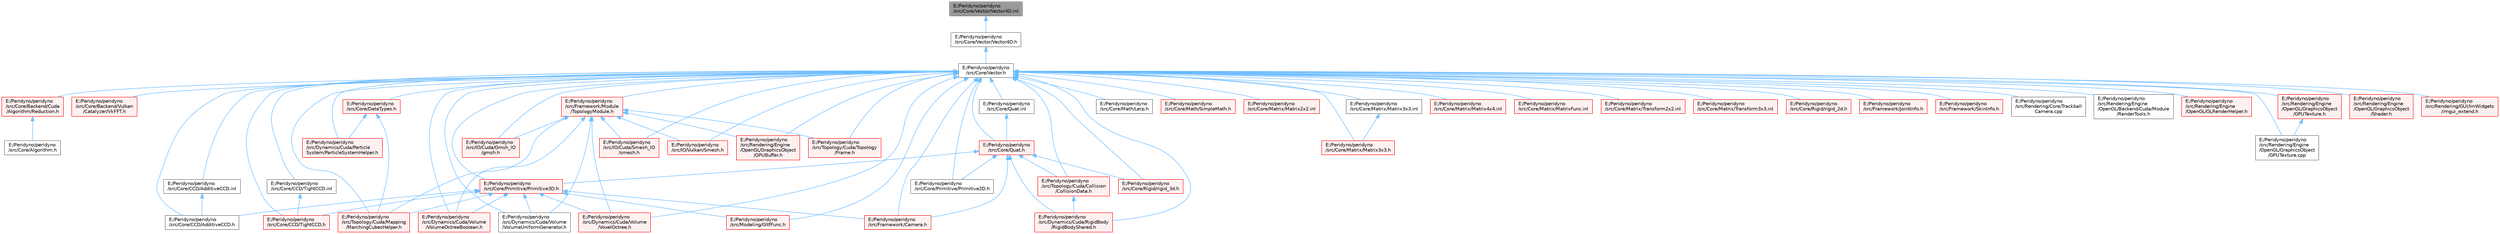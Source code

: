 digraph "E:/Peridyno/peridyno/src/Core/Vector/Vector4D.inl"
{
 // LATEX_PDF_SIZE
  bgcolor="transparent";
  edge [fontname=Helvetica,fontsize=10,labelfontname=Helvetica,labelfontsize=10];
  node [fontname=Helvetica,fontsize=10,shape=box,height=0.2,width=0.4];
  Node1 [id="Node000001",label="E:/Peridyno/peridyno\l/src/Core/Vector/Vector4D.inl",height=0.2,width=0.4,color="gray40", fillcolor="grey60", style="filled", fontcolor="black",tooltip=" "];
  Node1 -> Node2 [id="edge1_Node000001_Node000002",dir="back",color="steelblue1",style="solid",tooltip=" "];
  Node2 [id="Node000002",label="E:/Peridyno/peridyno\l/src/Core/Vector/Vector4D.h",height=0.2,width=0.4,color="grey40", fillcolor="white", style="filled",URL="$_vector4_d_8h.html",tooltip=" "];
  Node2 -> Node3 [id="edge2_Node000002_Node000003",dir="back",color="steelblue1",style="solid",tooltip=" "];
  Node3 [id="Node000003",label="E:/Peridyno/peridyno\l/src/Core/Vector.h",height=0.2,width=0.4,color="grey40", fillcolor="white", style="filled",URL="$_vector_8h.html",tooltip=" "];
  Node3 -> Node4 [id="edge3_Node000003_Node000004",dir="back",color="steelblue1",style="solid",tooltip=" "];
  Node4 [id="Node000004",label="E:/Peridyno/peridyno\l/src/Core/Backend/Cuda\l/Algorithm/Reduction.h",height=0.2,width=0.4,color="red", fillcolor="#FFF0F0", style="filled",URL="$_reduction_8h.html",tooltip=" "];
  Node4 -> Node5 [id="edge4_Node000004_Node000005",dir="back",color="steelblue1",style="solid",tooltip=" "];
  Node5 [id="Node000005",label="E:/Peridyno/peridyno\l/src/Core/Algorithm.h",height=0.2,width=0.4,color="grey40", fillcolor="white", style="filled",URL="$_algorithm_8h.html",tooltip=" "];
  Node3 -> Node45 [id="edge5_Node000003_Node000045",dir="back",color="steelblue1",style="solid",tooltip=" "];
  Node45 [id="Node000045",label="E:/Peridyno/peridyno\l/src/Core/Backend/Vulkan\l/Catalyzer/VkFFT.h",height=0.2,width=0.4,color="red", fillcolor="#FFF0F0", style="filled",URL="$_vk_f_f_t_8h.html",tooltip=" "];
  Node3 -> Node47 [id="edge6_Node000003_Node000047",dir="back",color="steelblue1",style="solid",tooltip=" "];
  Node47 [id="Node000047",label="E:/Peridyno/peridyno\l/src/Core/CCD/AdditiveCCD.h",height=0.2,width=0.4,color="grey40", fillcolor="white", style="filled",URL="$_additive_c_c_d_8h.html",tooltip=" "];
  Node3 -> Node48 [id="edge7_Node000003_Node000048",dir="back",color="steelblue1",style="solid",tooltip=" "];
  Node48 [id="Node000048",label="E:/Peridyno/peridyno\l/src/Core/CCD/AdditiveCCD.inl",height=0.2,width=0.4,color="grey40", fillcolor="white", style="filled",URL="$_additive_c_c_d_8inl.html",tooltip=" "];
  Node48 -> Node47 [id="edge8_Node000048_Node000047",dir="back",color="steelblue1",style="solid",tooltip=" "];
  Node3 -> Node49 [id="edge9_Node000003_Node000049",dir="back",color="steelblue1",style="solid",tooltip=" "];
  Node49 [id="Node000049",label="E:/Peridyno/peridyno\l/src/Core/CCD/TightCCD.h",height=0.2,width=0.4,color="red", fillcolor="#FFF0F0", style="filled",URL="$_tight_c_c_d_8h.html",tooltip=" "];
  Node3 -> Node52 [id="edge10_Node000003_Node000052",dir="back",color="steelblue1",style="solid",tooltip=" "];
  Node52 [id="Node000052",label="E:/Peridyno/peridyno\l/src/Core/CCD/TightCCD.inl",height=0.2,width=0.4,color="grey40", fillcolor="white", style="filled",URL="$_tight_c_c_d_8inl.html",tooltip=" "];
  Node52 -> Node49 [id="edge11_Node000052_Node000049",dir="back",color="steelblue1",style="solid",tooltip=" "];
  Node3 -> Node53 [id="edge12_Node000003_Node000053",dir="back",color="steelblue1",style="solid",tooltip=" "];
  Node53 [id="Node000053",label="E:/Peridyno/peridyno\l/src/Core/DataTypes.h",height=0.2,width=0.4,color="red", fillcolor="#FFF0F0", style="filled",URL="$_data_types_8h.html",tooltip=" "];
  Node53 -> Node54 [id="edge13_Node000053_Node000054",dir="back",color="steelblue1",style="solid",tooltip=" "];
  Node54 [id="Node000054",label="E:/Peridyno/peridyno\l/src/Dynamics/Cuda/Particle\lSystem/ParticleSystemHelper.h",height=0.2,width=0.4,color="red", fillcolor="#FFF0F0", style="filled",URL="$_particle_system_helper_8h.html",tooltip=" "];
  Node53 -> Node495 [id="edge14_Node000053_Node000495",dir="back",color="steelblue1",style="solid",tooltip=" "];
  Node495 [id="Node000495",label="E:/Peridyno/peridyno\l/src/Topology/Cuda/Mapping\l/MarchingCubesHelper.h",height=0.2,width=0.4,color="red", fillcolor="#FFF0F0", style="filled",URL="$_marching_cubes_helper_8h.html",tooltip=" "];
  Node3 -> Node562 [id="edge15_Node000003_Node000562",dir="back",color="steelblue1",style="solid",tooltip=" "];
  Node562 [id="Node000562",label="E:/Peridyno/peridyno\l/src/Core/Math/Lerp.h",height=0.2,width=0.4,color="grey40", fillcolor="white", style="filled",URL="$_lerp_8h.html",tooltip=" "];
  Node3 -> Node563 [id="edge16_Node000003_Node000563",dir="back",color="steelblue1",style="solid",tooltip=" "];
  Node563 [id="Node000563",label="E:/Peridyno/peridyno\l/src/Core/Math/SimpleMath.h",height=0.2,width=0.4,color="red", fillcolor="#FFF0F0", style="filled",URL="$_simple_math_8h.html",tooltip=" "];
  Node3 -> Node651 [id="edge17_Node000003_Node000651",dir="back",color="steelblue1",style="solid",tooltip=" "];
  Node651 [id="Node000651",label="E:/Peridyno/peridyno\l/src/Core/Matrix/Matrix2x2.inl",height=0.2,width=0.4,color="red", fillcolor="#FFF0F0", style="filled",URL="$_matrix2x2_8inl.html",tooltip=" "];
  Node3 -> Node666 [id="edge18_Node000003_Node000666",dir="back",color="steelblue1",style="solid",tooltip=" "];
  Node666 [id="Node000666",label="E:/Peridyno/peridyno\l/src/Core/Matrix/Matrix3x3.h",height=0.2,width=0.4,color="red", fillcolor="#FFF0F0", style="filled",URL="$_matrix3x3_8h.html",tooltip=" "];
  Node3 -> Node667 [id="edge19_Node000003_Node000667",dir="back",color="steelblue1",style="solid",tooltip=" "];
  Node667 [id="Node000667",label="E:/Peridyno/peridyno\l/src/Core/Matrix/Matrix3x3.inl",height=0.2,width=0.4,color="grey40", fillcolor="white", style="filled",URL="$_matrix3x3_8inl.html",tooltip=" "];
  Node667 -> Node666 [id="edge20_Node000667_Node000666",dir="back",color="steelblue1",style="solid",tooltip=" "];
  Node3 -> Node668 [id="edge21_Node000003_Node000668",dir="back",color="steelblue1",style="solid",tooltip=" "];
  Node668 [id="Node000668",label="E:/Peridyno/peridyno\l/src/Core/Matrix/Matrix4x4.inl",height=0.2,width=0.4,color="red", fillcolor="#FFF0F0", style="filled",URL="$_matrix4x4_8inl.html",tooltip=" "];
  Node3 -> Node655 [id="edge22_Node000003_Node000655",dir="back",color="steelblue1",style="solid",tooltip=" "];
  Node655 [id="Node000655",label="E:/Peridyno/peridyno\l/src/Core/Matrix/MatrixFunc.inl",height=0.2,width=0.4,color="red", fillcolor="#FFF0F0", style="filled",URL="$_matrix_func_8inl.html",tooltip=" "];
  Node3 -> Node670 [id="edge23_Node000003_Node000670",dir="back",color="steelblue1",style="solid",tooltip=" "];
  Node670 [id="Node000670",label="E:/Peridyno/peridyno\l/src/Core/Matrix/Transform2x2.inl",height=0.2,width=0.4,color="red", fillcolor="#FFF0F0", style="filled",URL="$_transform2x2_8inl.html",tooltip=" "];
  Node3 -> Node671 [id="edge24_Node000003_Node000671",dir="back",color="steelblue1",style="solid",tooltip=" "];
  Node671 [id="Node000671",label="E:/Peridyno/peridyno\l/src/Core/Matrix/Transform3x3.inl",height=0.2,width=0.4,color="red", fillcolor="#FFF0F0", style="filled",URL="$_transform3x3_8inl.html",tooltip=" "];
  Node3 -> Node570 [id="edge25_Node000003_Node000570",dir="back",color="steelblue1",style="solid",tooltip=" "];
  Node570 [id="Node000570",label="E:/Peridyno/peridyno\l/src/Core/Primitive/Primitive2D.h",height=0.2,width=0.4,color="grey40", fillcolor="white", style="filled",URL="$_primitive2_d_8h.html",tooltip=" "];
  Node3 -> Node572 [id="edge26_Node000003_Node000572",dir="back",color="steelblue1",style="solid",tooltip=" "];
  Node572 [id="Node000572",label="E:/Peridyno/peridyno\l/src/Core/Primitive/Primitive3D.h",height=0.2,width=0.4,color="red", fillcolor="#FFF0F0", style="filled",URL="$_primitive3_d_8h.html",tooltip=" "];
  Node572 -> Node47 [id="edge27_Node000572_Node000047",dir="back",color="steelblue1",style="solid",tooltip=" "];
  Node572 -> Node49 [id="edge28_Node000572_Node000049",dir="back",color="steelblue1",style="solid",tooltip=" "];
  Node572 -> Node330 [id="edge29_Node000572_Node000330",dir="back",color="steelblue1",style="solid",tooltip=" "];
  Node330 [id="Node000330",label="E:/Peridyno/peridyno\l/src/Dynamics/Cuda/Volume\l/VolumeOctreeBoolean.h",height=0.2,width=0.4,color="red", fillcolor="#FFF0F0", style="filled",URL="$_volume_octree_boolean_8h.html",tooltip=" "];
  Node572 -> Node333 [id="edge30_Node000572_Node000333",dir="back",color="steelblue1",style="solid",tooltip=" "];
  Node333 [id="Node000333",label="E:/Peridyno/peridyno\l/src/Dynamics/Cuda/Volume\l/VolumeUniformGenerator.h",height=0.2,width=0.4,color="grey40", fillcolor="white", style="filled",URL="$_volume_uniform_generator_8h.html",tooltip=" "];
  Node572 -> Node469 [id="edge31_Node000572_Node000469",dir="back",color="steelblue1",style="solid",tooltip=" "];
  Node469 [id="Node000469",label="E:/Peridyno/peridyno\l/src/Dynamics/Cuda/Volume\l/VoxelOctree.h",height=0.2,width=0.4,color="red", fillcolor="#FFF0F0", style="filled",URL="$_voxel_octree_8h.html",tooltip=" "];
  Node572 -> Node574 [id="edge32_Node000572_Node000574",dir="back",color="steelblue1",style="solid",tooltip=" "];
  Node574 [id="Node000574",label="E:/Peridyno/peridyno\l/src/Framework/Camera.h",height=0.2,width=0.4,color="red", fillcolor="#FFF0F0", style="filled",URL="$_framework_2_camera_8h.html",tooltip=" "];
  Node572 -> Node519 [id="edge33_Node000572_Node000519",dir="back",color="steelblue1",style="solid",tooltip=" "];
  Node519 [id="Node000519",label="E:/Peridyno/peridyno\l/src/Modeling/GltfFunc.h",height=0.2,width=0.4,color="red", fillcolor="#FFF0F0", style="filled",URL="$_gltf_func_8h.html",tooltip=" "];
  Node572 -> Node495 [id="edge34_Node000572_Node000495",dir="back",color="steelblue1",style="solid",tooltip=" "];
  Node3 -> Node656 [id="edge35_Node000003_Node000656",dir="back",color="steelblue1",style="solid",tooltip=" "];
  Node656 [id="Node000656",label="E:/Peridyno/peridyno\l/src/Core/Quat.h",height=0.2,width=0.4,color="red", fillcolor="#FFF0F0", style="filled",URL="$_quat_8h.html",tooltip="Implementation of quaternion."];
  Node656 -> Node570 [id="edge36_Node000656_Node000570",dir="back",color="steelblue1",style="solid",tooltip=" "];
  Node656 -> Node572 [id="edge37_Node000656_Node000572",dir="back",color="steelblue1",style="solid",tooltip=" "];
  Node656 -> Node659 [id="edge38_Node000656_Node000659",dir="back",color="steelblue1",style="solid",tooltip=" "];
  Node659 [id="Node000659",label="E:/Peridyno/peridyno\l/src/Core/Rigid/rigid_3d.h",height=0.2,width=0.4,color="red", fillcolor="#FFF0F0", style="filled",URL="$rigid__3d_8h.html",tooltip=" "];
  Node656 -> Node661 [id="edge39_Node000656_Node000661",dir="back",color="steelblue1",style="solid",tooltip=" "];
  Node661 [id="Node000661",label="E:/Peridyno/peridyno\l/src/Dynamics/Cuda/RigidBody\l/RigidBodyShared.h",height=0.2,width=0.4,color="red", fillcolor="#FFF0F0", style="filled",URL="$_rigid_body_shared_8h.html",tooltip=" "];
  Node656 -> Node574 [id="edge40_Node000656_Node000574",dir="back",color="steelblue1",style="solid",tooltip=" "];
  Node656 -> Node662 [id="edge41_Node000656_Node000662",dir="back",color="steelblue1",style="solid",tooltip=" "];
  Node662 [id="Node000662",label="E:/Peridyno/peridyno\l/src/Topology/Cuda/Collision\l/CollisionData.h",height=0.2,width=0.4,color="red", fillcolor="#FFF0F0", style="filled",URL="$_collision_data_8h.html",tooltip=" "];
  Node662 -> Node661 [id="edge42_Node000662_Node000661",dir="back",color="steelblue1",style="solid",tooltip=" "];
  Node3 -> Node663 [id="edge43_Node000003_Node000663",dir="back",color="steelblue1",style="solid",tooltip=" "];
  Node663 [id="Node000663",label="E:/Peridyno/peridyno\l/src/Core/Quat.inl",height=0.2,width=0.4,color="grey40", fillcolor="white", style="filled",URL="$_quat_8inl.html",tooltip=" "];
  Node663 -> Node656 [id="edge44_Node000663_Node000656",dir="back",color="steelblue1",style="solid",tooltip=" "];
  Node3 -> Node664 [id="edge45_Node000003_Node000664",dir="back",color="steelblue1",style="solid",tooltip=" "];
  Node664 [id="Node000664",label="E:/Peridyno/peridyno\l/src/Core/Rigid/rigid_2d.h",height=0.2,width=0.4,color="red", fillcolor="#FFF0F0", style="filled",URL="$rigid__2d_8h.html",tooltip=" "];
  Node3 -> Node659 [id="edge46_Node000003_Node000659",dir="back",color="steelblue1",style="solid",tooltip=" "];
  Node3 -> Node54 [id="edge47_Node000003_Node000054",dir="back",color="steelblue1",style="solid",tooltip=" "];
  Node3 -> Node661 [id="edge48_Node000003_Node000661",dir="back",color="steelblue1",style="solid",tooltip=" "];
  Node3 -> Node330 [id="edge49_Node000003_Node000330",dir="back",color="steelblue1",style="solid",tooltip=" "];
  Node3 -> Node333 [id="edge50_Node000003_Node000333",dir="back",color="steelblue1",style="solid",tooltip=" "];
  Node3 -> Node469 [id="edge51_Node000003_Node000469",dir="back",color="steelblue1",style="solid",tooltip=" "];
  Node3 -> Node574 [id="edge52_Node000003_Node000574",dir="back",color="steelblue1",style="solid",tooltip=" "];
  Node3 -> Node71 [id="edge53_Node000003_Node000071",dir="back",color="steelblue1",style="solid",tooltip=" "];
  Node71 [id="Node000071",label="E:/Peridyno/peridyno\l/src/Framework/JointInfo.h",height=0.2,width=0.4,color="red", fillcolor="#FFF0F0", style="filled",URL="$_joint_info_8h.html",tooltip=" "];
  Node3 -> Node468 [id="edge54_Node000003_Node000468",dir="back",color="steelblue1",style="solid",tooltip=" "];
  Node468 [id="Node000468",label="E:/Peridyno/peridyno\l/src/Framework/Module\l/TopologyModule.h",height=0.2,width=0.4,color="red", fillcolor="#FFF0F0", style="filled",URL="$_topology_module_8h.html",tooltip=" "];
  Node468 -> Node330 [id="edge55_Node000468_Node000330",dir="back",color="steelblue1",style="solid",tooltip=" "];
  Node468 -> Node333 [id="edge56_Node000468_Node000333",dir="back",color="steelblue1",style="solid",tooltip=" "];
  Node468 -> Node469 [id="edge57_Node000468_Node000469",dir="back",color="steelblue1",style="solid",tooltip=" "];
  Node468 -> Node470 [id="edge58_Node000468_Node000470",dir="back",color="steelblue1",style="solid",tooltip=" "];
  Node470 [id="Node000470",label="E:/Peridyno/peridyno\l/src/IO/Cuda/Gmsh_IO\l/gmsh.h",height=0.2,width=0.4,color="red", fillcolor="#FFF0F0", style="filled",URL="$gmsh_8h.html",tooltip=" "];
  Node468 -> Node472 [id="edge59_Node000468_Node000472",dir="back",color="steelblue1",style="solid",tooltip=" "];
  Node472 [id="Node000472",label="E:/Peridyno/peridyno\l/src/IO/Cuda/Smesh_IO\l/smesh.h",height=0.2,width=0.4,color="red", fillcolor="#FFF0F0", style="filled",URL="$_cuda_2_smesh___i_o_2smesh_8h.html",tooltip=" "];
  Node468 -> Node474 [id="edge60_Node000468_Node000474",dir="back",color="steelblue1",style="solid",tooltip=" "];
  Node474 [id="Node000474",label="E:/Peridyno/peridyno\l/src/IO/Vulkan/Smesh.h",height=0.2,width=0.4,color="red", fillcolor="#FFF0F0", style="filled",URL="$_vulkan_2smesh_8h.html",tooltip=" "];
  Node468 -> Node476 [id="edge61_Node000468_Node000476",dir="back",color="steelblue1",style="solid",tooltip=" "];
  Node476 [id="Node000476",label="E:/Peridyno/peridyno\l/src/Rendering/Engine\l/OpenGL/GraphicsObject\l/GPUBuffer.h",height=0.2,width=0.4,color="red", fillcolor="#FFF0F0", style="filled",URL="$_g_p_u_buffer_8h.html",tooltip=" "];
  Node468 -> Node495 [id="edge62_Node000468_Node000495",dir="back",color="steelblue1",style="solid",tooltip=" "];
  Node468 -> Node497 [id="edge63_Node000468_Node000497",dir="back",color="steelblue1",style="solid",tooltip=" "];
  Node497 [id="Node000497",label="E:/Peridyno/peridyno\l/src/Topology/Cuda/Topology\l/Frame.h",height=0.2,width=0.4,color="red", fillcolor="#FFF0F0", style="filled",URL="$_frame_8h.html",tooltip=" "];
  Node3 -> Node518 [id="edge64_Node000003_Node000518",dir="back",color="steelblue1",style="solid",tooltip=" "];
  Node518 [id="Node000518",label="E:/Peridyno/peridyno\l/src/Framework/SkinInfo.h",height=0.2,width=0.4,color="red", fillcolor="#FFF0F0", style="filled",URL="$_skin_info_8h.html",tooltip=" "];
  Node3 -> Node470 [id="edge65_Node000003_Node000470",dir="back",color="steelblue1",style="solid",tooltip=" "];
  Node3 -> Node472 [id="edge66_Node000003_Node000472",dir="back",color="steelblue1",style="solid",tooltip=" "];
  Node3 -> Node474 [id="edge67_Node000003_Node000474",dir="back",color="steelblue1",style="solid",tooltip=" "];
  Node3 -> Node519 [id="edge68_Node000003_Node000519",dir="back",color="steelblue1",style="solid",tooltip=" "];
  Node3 -> Node672 [id="edge69_Node000003_Node000672",dir="back",color="steelblue1",style="solid",tooltip=" "];
  Node672 [id="Node000672",label="E:/Peridyno/peridyno\l/src/Rendering/Core/Trackball\lCamera.cpp",height=0.2,width=0.4,color="grey40", fillcolor="white", style="filled",URL="$_trackball_camera_8cpp.html",tooltip=" "];
  Node3 -> Node673 [id="edge70_Node000003_Node000673",dir="back",color="steelblue1",style="solid",tooltip=" "];
  Node673 [id="Node000673",label="E:/Peridyno/peridyno\l/src/Rendering/Engine\l/OpenGL/Backend/Cuda/Module\l/RenderTools.h",height=0.2,width=0.4,color="grey40", fillcolor="white", style="filled",URL="$_render_tools_8h.html",tooltip=" "];
  Node3 -> Node674 [id="edge71_Node000003_Node000674",dir="back",color="steelblue1",style="solid",tooltip=" "];
  Node674 [id="Node000674",label="E:/Peridyno/peridyno\l/src/Rendering/Engine\l/OpenGL/GLRenderHelper.h",height=0.2,width=0.4,color="red", fillcolor="#FFF0F0", style="filled",URL="$_g_l_render_helper_8h.html",tooltip=" "];
  Node3 -> Node476 [id="edge72_Node000003_Node000476",dir="back",color="steelblue1",style="solid",tooltip=" "];
  Node3 -> Node676 [id="edge73_Node000003_Node000676",dir="back",color="steelblue1",style="solid",tooltip=" "];
  Node676 [id="Node000676",label="E:/Peridyno/peridyno\l/src/Rendering/Engine\l/OpenGL/GraphicsObject\l/GPUTexture.cpp",height=0.2,width=0.4,color="grey40", fillcolor="white", style="filled",URL="$_g_p_u_texture_8cpp.html",tooltip=" "];
  Node3 -> Node677 [id="edge74_Node000003_Node000677",dir="back",color="steelblue1",style="solid",tooltip=" "];
  Node677 [id="Node000677",label="E:/Peridyno/peridyno\l/src/Rendering/Engine\l/OpenGL/GraphicsObject\l/GPUTexture.h",height=0.2,width=0.4,color="red", fillcolor="#FFF0F0", style="filled",URL="$_g_p_u_texture_8h.html",tooltip=" "];
  Node677 -> Node676 [id="edge75_Node000677_Node000676",dir="back",color="steelblue1",style="solid",tooltip=" "];
  Node3 -> Node678 [id="edge76_Node000003_Node000678",dir="back",color="steelblue1",style="solid",tooltip=" "];
  Node678 [id="Node000678",label="E:/Peridyno/peridyno\l/src/Rendering/Engine\l/OpenGL/GraphicsObject\l/Shader.h",height=0.2,width=0.4,color="red", fillcolor="#FFF0F0", style="filled",URL="$_shader_8h.html",tooltip=" "];
  Node3 -> Node555 [id="edge77_Node000003_Node000555",dir="back",color="steelblue1",style="solid",tooltip=" "];
  Node555 [id="Node000555",label="E:/Peridyno/peridyno\l/src/Rendering/GUI/ImWidgets\l/imgui_extend.h",height=0.2,width=0.4,color="red", fillcolor="#FFF0F0", style="filled",URL="$imgui__extend_8h.html",tooltip=" "];
  Node3 -> Node662 [id="edge78_Node000003_Node000662",dir="back",color="steelblue1",style="solid",tooltip=" "];
  Node3 -> Node495 [id="edge79_Node000003_Node000495",dir="back",color="steelblue1",style="solid",tooltip=" "];
  Node3 -> Node497 [id="edge80_Node000003_Node000497",dir="back",color="steelblue1",style="solid",tooltip=" "];
}
